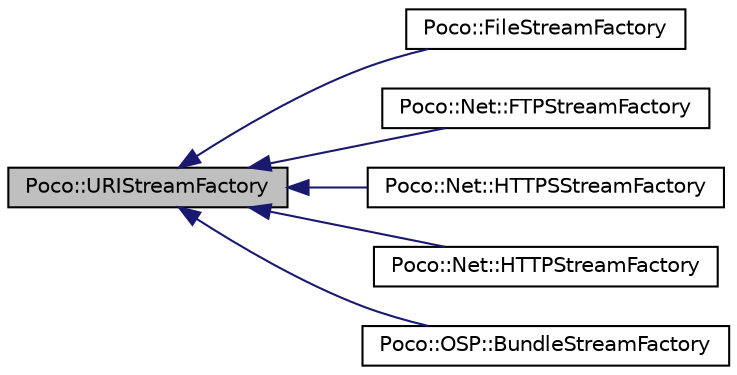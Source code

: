 digraph "Poco::URIStreamFactory"
{
 // LATEX_PDF_SIZE
  edge [fontname="Helvetica",fontsize="10",labelfontname="Helvetica",labelfontsize="10"];
  node [fontname="Helvetica",fontsize="10",shape=record];
  rankdir="LR";
  Node1 [label="Poco::URIStreamFactory",height=0.2,width=0.4,color="black", fillcolor="grey75", style="filled", fontcolor="black",tooltip=" "];
  Node1 -> Node2 [dir="back",color="midnightblue",fontsize="10",style="solid"];
  Node2 [label="Poco::FileStreamFactory",height=0.2,width=0.4,color="black", fillcolor="white", style="filled",URL="$classPoco_1_1FileStreamFactory.html",tooltip=" "];
  Node1 -> Node3 [dir="back",color="midnightblue",fontsize="10",style="solid"];
  Node3 [label="Poco::Net::FTPStreamFactory",height=0.2,width=0.4,color="black", fillcolor="white", style="filled",URL="$classPoco_1_1Net_1_1FTPStreamFactory.html",tooltip=" "];
  Node1 -> Node4 [dir="back",color="midnightblue",fontsize="10",style="solid"];
  Node4 [label="Poco::Net::HTTPSStreamFactory",height=0.2,width=0.4,color="black", fillcolor="white", style="filled",URL="$classPoco_1_1Net_1_1HTTPSStreamFactory.html",tooltip=" "];
  Node1 -> Node5 [dir="back",color="midnightblue",fontsize="10",style="solid"];
  Node5 [label="Poco::Net::HTTPStreamFactory",height=0.2,width=0.4,color="black", fillcolor="white", style="filled",URL="$classPoco_1_1Net_1_1HTTPStreamFactory.html",tooltip=" "];
  Node1 -> Node6 [dir="back",color="midnightblue",fontsize="10",style="solid"];
  Node6 [label="Poco::OSP::BundleStreamFactory",height=0.2,width=0.4,color="black", fillcolor="white", style="filled",URL="$classPoco_1_1OSP_1_1BundleStreamFactory.html",tooltip=" "];
}
